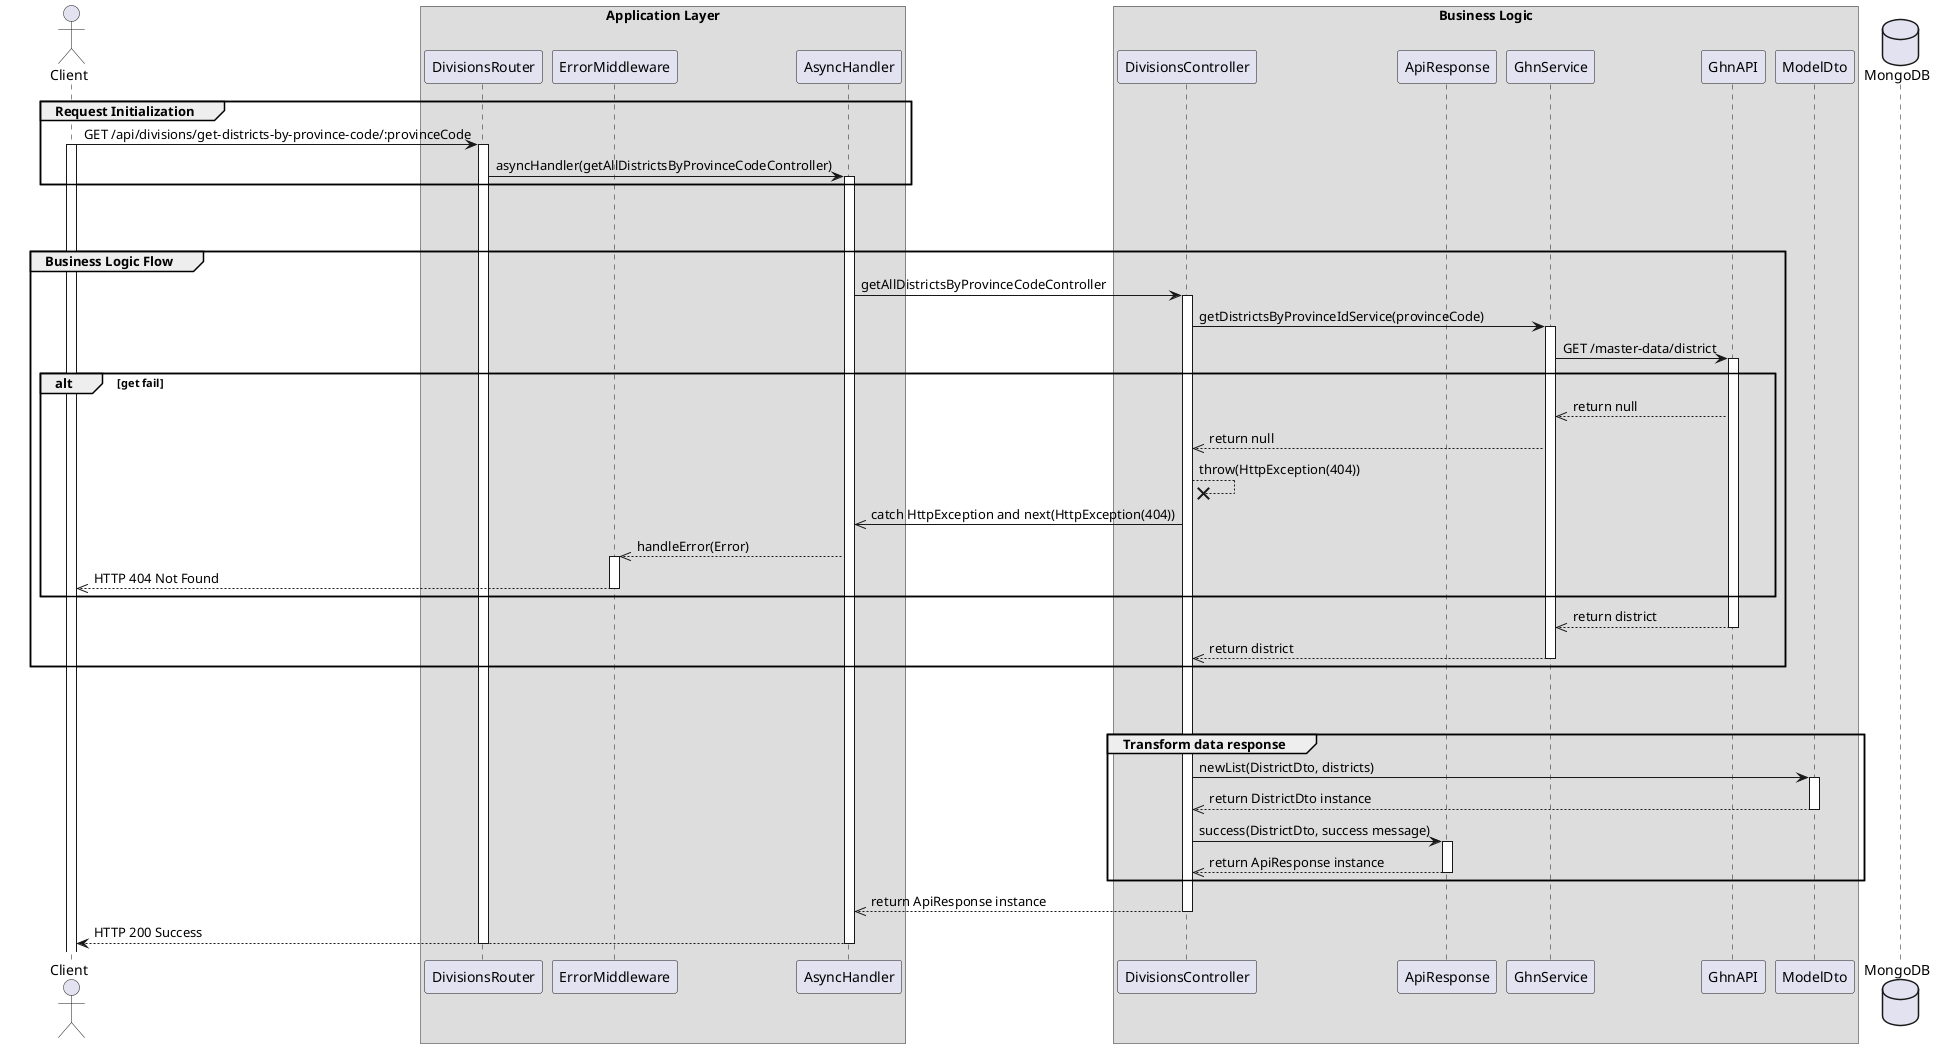 @startuml View list Disctricts

actor Client

box "Application Layer"
participant DivisionsRouter 
participant ErrorMiddleware 
participant AsyncHandler 
end box


box "Business Logic"
participant DivisionsController
participant ApiResponse
participant GhnService 
participant GhnAPI
participant ModelDto
end box

database MongoDB

' Step 1
group Request Initialization
    Client -> DivisionsRouter: GET /api/divisions/get-districts-by-province-code/:provinceCode
    activate Client
    activate DivisionsRouter
    DivisionsRouter -> AsyncHandler: asyncHandler(getAllDistrictsByProvinceCodeController)
    activate AsyncHandler
end

break
break

' step 2
group Business Logic Flow
    AsyncHandler -> DivisionsController: getAllDistrictsByProvinceCodeController
    activate DivisionsController
    DivisionsController -> GhnService: getDistrictsByProvinceIdService(provinceCode)
    activate GhnService
    GhnService -> GhnAPI: GET /master-data/district
    activate GhnAPI

    alt get fail
        GhnAPI -->> GhnService: return null
        GhnService -->> DivisionsController: return null
        DivisionsController --x DivisionsController: throw(HttpException(404))
        DivisionsController ->> AsyncHandler: catch HttpException and next(HttpException(404))
        AsyncHandler -->> ErrorMiddleware: handleError(Error) 
        activate ErrorMiddleware
        ErrorMiddleware -->> Client: HTTP 404 Not Found
        deactivate ErrorMiddleware
    end

    GhnAPI -->> GhnService: return district
    deactivate GhnAPI
    GhnService -->> DivisionsController: return district
    deactivate GhnService

end
break
break

group Transform data response
    DivisionsController -> ModelDto: newList(DistrictDto, districts)
    activate ModelDto
    ModelDto -->> DivisionsController: return DistrictDto instance
    deactivate ModelDto

    DivisionsController -> ApiResponse: success(DistrictDto, success message)
    activate ApiResponse
    ApiResponse -->> DivisionsController: return ApiResponse instance
    deactivate ApiResponse 
end
DivisionsController -->> AsyncHandler: return ApiResponse instance
deactivate DivisionsController
AsyncHandler --> Client: HTTP 200 Success
deactivate AsyncHandler
deactivate DivisionsRouter



@enduml
